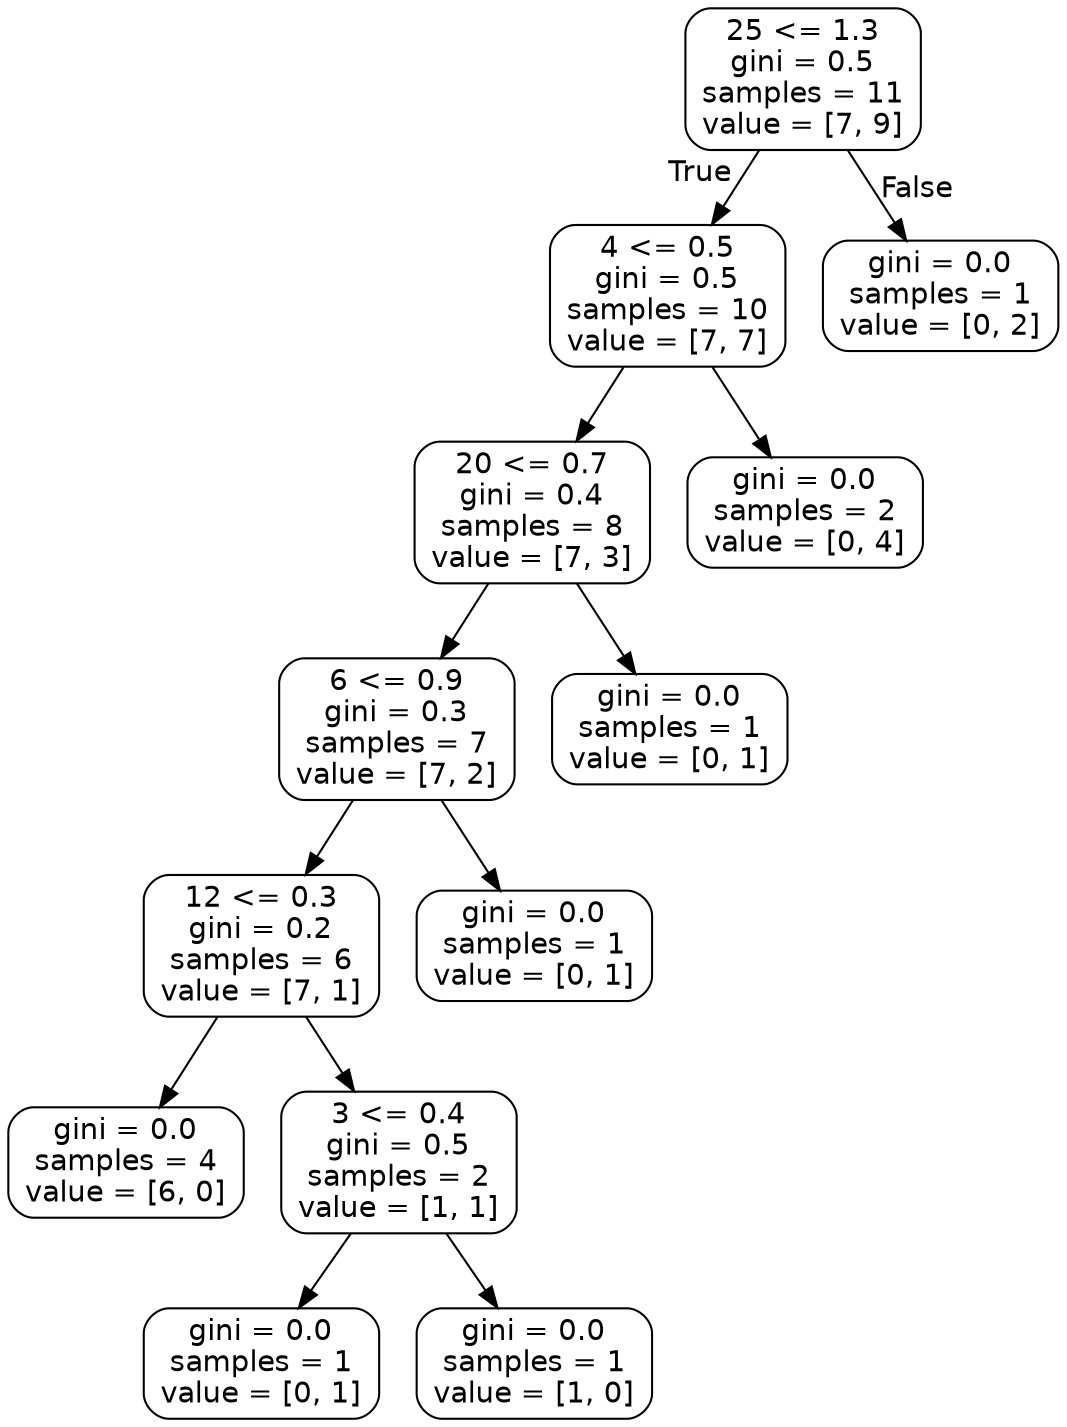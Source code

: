 digraph Tree {
node [shape=box, style="rounded", color="black", fontname=helvetica] ;
edge [fontname=helvetica] ;
0 [label="25 <= 1.3\ngini = 0.5\nsamples = 11\nvalue = [7, 9]"] ;
1 [label="4 <= 0.5\ngini = 0.5\nsamples = 10\nvalue = [7, 7]"] ;
0 -> 1 [labeldistance=2.5, labelangle=45, headlabel="True"] ;
2 [label="20 <= 0.7\ngini = 0.4\nsamples = 8\nvalue = [7, 3]"] ;
1 -> 2 ;
3 [label="6 <= 0.9\ngini = 0.3\nsamples = 7\nvalue = [7, 2]"] ;
2 -> 3 ;
4 [label="12 <= 0.3\ngini = 0.2\nsamples = 6\nvalue = [7, 1]"] ;
3 -> 4 ;
5 [label="gini = 0.0\nsamples = 4\nvalue = [6, 0]"] ;
4 -> 5 ;
6 [label="3 <= 0.4\ngini = 0.5\nsamples = 2\nvalue = [1, 1]"] ;
4 -> 6 ;
7 [label="gini = 0.0\nsamples = 1\nvalue = [0, 1]"] ;
6 -> 7 ;
8 [label="gini = 0.0\nsamples = 1\nvalue = [1, 0]"] ;
6 -> 8 ;
9 [label="gini = 0.0\nsamples = 1\nvalue = [0, 1]"] ;
3 -> 9 ;
10 [label="gini = 0.0\nsamples = 1\nvalue = [0, 1]"] ;
2 -> 10 ;
11 [label="gini = 0.0\nsamples = 2\nvalue = [0, 4]"] ;
1 -> 11 ;
12 [label="gini = 0.0\nsamples = 1\nvalue = [0, 2]"] ;
0 -> 12 [labeldistance=2.5, labelangle=-45, headlabel="False"] ;
}